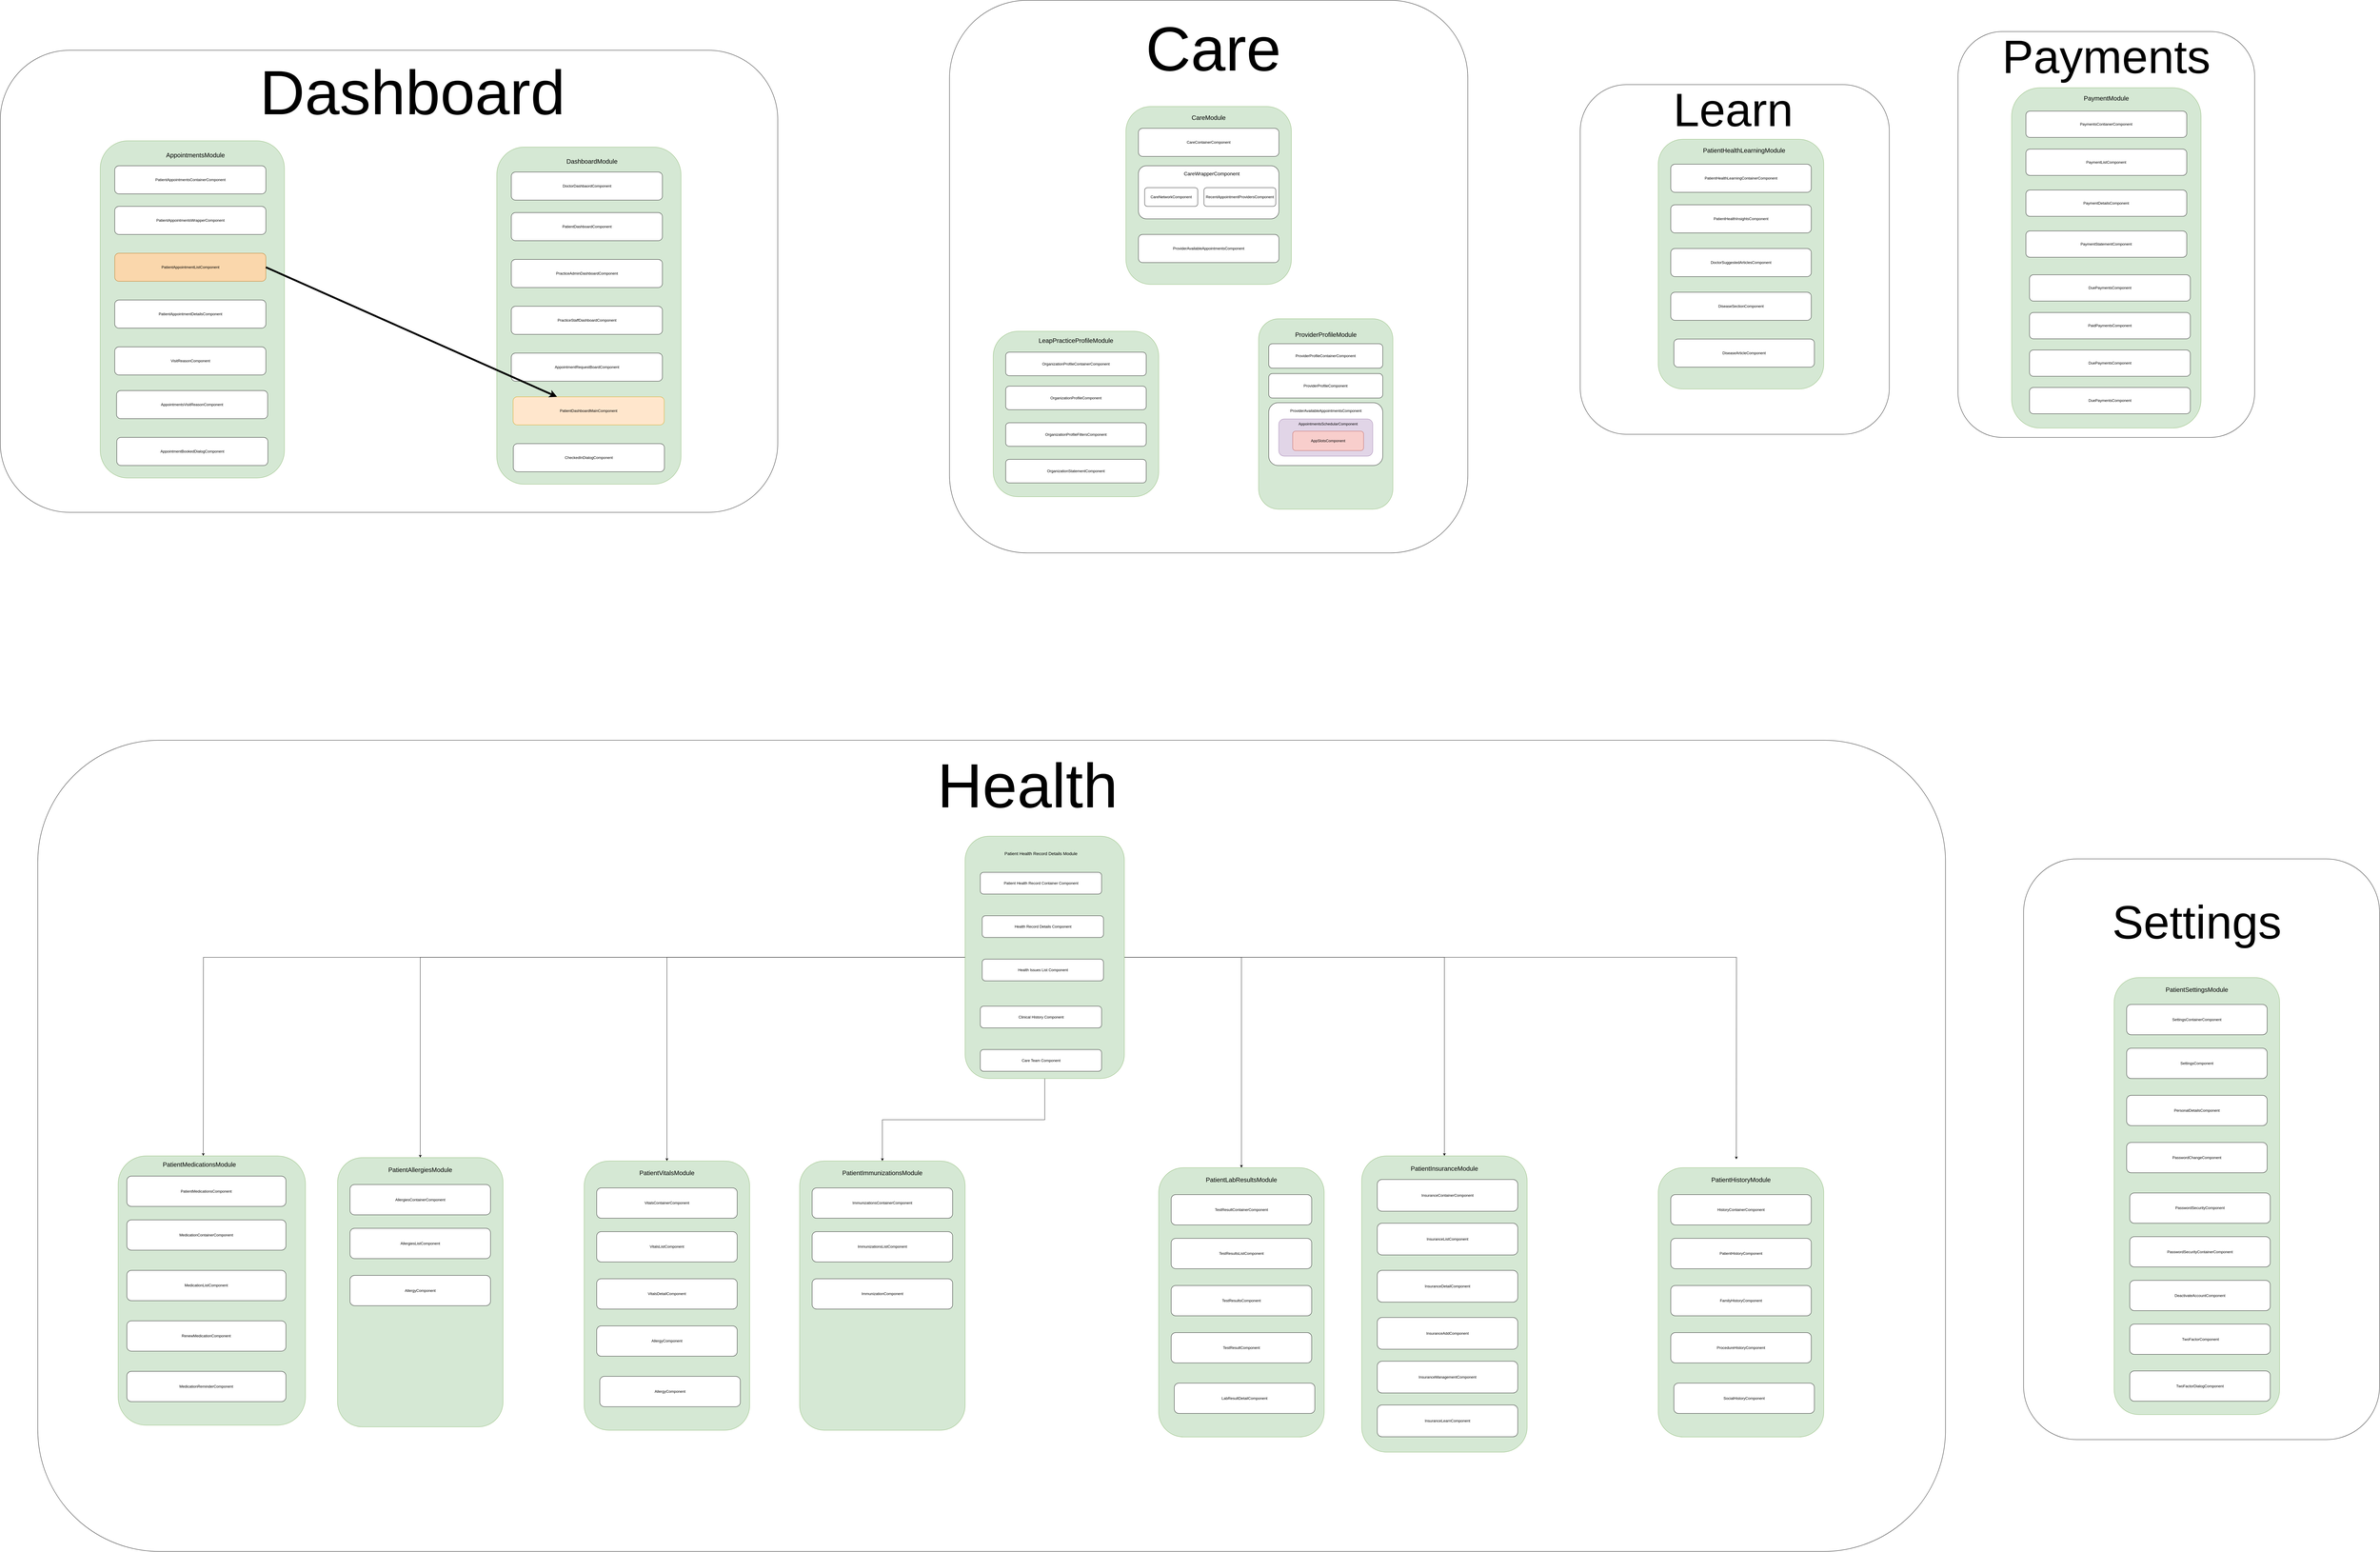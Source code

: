 <mxfile version="25.0.3">
  <diagram name="Page-1" id="2kIEvzqVXsuV8Udayv0d">
    <mxGraphModel dx="6910" dy="7715" grid="1" gridSize="10" guides="1" tooltips="1" connect="1" arrows="1" fold="1" page="1" pageScale="1" pageWidth="850" pageHeight="1100" math="0" shadow="0">
      <root>
        <mxCell id="0" />
        <mxCell id="1" parent="0" />
        <mxCell id="dV1gSzbPTBrYAg3rUSXR-290" value="" style="group" vertex="1" connectable="0" parent="1">
          <mxGeometry x="2070" y="-3440" width="1660" height="1770" as="geometry" />
        </mxCell>
        <mxCell id="dV1gSzbPTBrYAg3rUSXR-263" value="" style="rounded=1;whiteSpace=wrap;html=1;" vertex="1" parent="dV1gSzbPTBrYAg3rUSXR-290">
          <mxGeometry width="1660" height="1770" as="geometry" />
        </mxCell>
        <mxCell id="dV1gSzbPTBrYAg3rUSXR-247" value="" style="group" vertex="1" connectable="0" parent="dV1gSzbPTBrYAg3rUSXR-290">
          <mxGeometry x="565" y="340" width="530" height="570" as="geometry" />
        </mxCell>
        <mxCell id="dV1gSzbPTBrYAg3rUSXR-227" value="" style="rounded=1;whiteSpace=wrap;html=1;fillColor=#d5e8d4;strokeColor=#82b366;container=0;" vertex="1" parent="dV1gSzbPTBrYAg3rUSXR-247">
          <mxGeometry width="530" height="570" as="geometry" />
        </mxCell>
        <mxCell id="dV1gSzbPTBrYAg3rUSXR-228" value="&lt;font style=&quot;font-size: 20px;&quot;&gt;CareModule&lt;/font&gt;" style="text;html=1;align=center;verticalAlign=middle;whiteSpace=wrap;rounded=0;container=0;" vertex="1" parent="dV1gSzbPTBrYAg3rUSXR-247">
          <mxGeometry x="50" y="20" width="430" height="30" as="geometry" />
        </mxCell>
        <mxCell id="dV1gSzbPTBrYAg3rUSXR-229" value="CareContainerComponent" style="rounded=1;whiteSpace=wrap;html=1;container=0;" vertex="1" parent="dV1gSzbPTBrYAg3rUSXR-247">
          <mxGeometry x="40" y="70" width="450" height="90" as="geometry" />
        </mxCell>
        <mxCell id="dV1gSzbPTBrYAg3rUSXR-230" value="" style="rounded=1;whiteSpace=wrap;html=1;container=0;" vertex="1" parent="dV1gSzbPTBrYAg3rUSXR-247">
          <mxGeometry x="40" y="190" width="450" height="170" as="geometry" />
        </mxCell>
        <mxCell id="dV1gSzbPTBrYAg3rUSXR-231" value="ProviderAvailableAppointmentsComponent" style="rounded=1;whiteSpace=wrap;html=1;container=0;" vertex="1" parent="dV1gSzbPTBrYAg3rUSXR-247">
          <mxGeometry x="40" y="410" width="450" height="90" as="geometry" />
        </mxCell>
        <mxCell id="dV1gSzbPTBrYAg3rUSXR-234" value="CareWrapperComponent" style="text;html=1;align=center;verticalAlign=middle;whiteSpace=wrap;rounded=0;fontSize=16;container=0;" vertex="1" parent="dV1gSzbPTBrYAg3rUSXR-247">
          <mxGeometry x="80" y="200" width="390" height="30" as="geometry" />
        </mxCell>
        <mxCell id="dV1gSzbPTBrYAg3rUSXR-235" value="CareNetworkComponent" style="rounded=1;whiteSpace=wrap;html=1;container=0;" vertex="1" parent="dV1gSzbPTBrYAg3rUSXR-247">
          <mxGeometry x="60" y="260" width="170" height="60" as="geometry" />
        </mxCell>
        <mxCell id="dV1gSzbPTBrYAg3rUSXR-236" value="RecentAppointmentProvidersComponent" style="rounded=1;whiteSpace=wrap;html=1;container=0;" vertex="1" parent="dV1gSzbPTBrYAg3rUSXR-247">
          <mxGeometry x="250" y="260" width="230" height="60" as="geometry" />
        </mxCell>
        <mxCell id="dV1gSzbPTBrYAg3rUSXR-248" value="" style="group" vertex="1" connectable="0" parent="dV1gSzbPTBrYAg3rUSXR-290">
          <mxGeometry x="140" y="1060" width="530" height="530" as="geometry" />
        </mxCell>
        <mxCell id="dV1gSzbPTBrYAg3rUSXR-238" value="" style="rounded=1;whiteSpace=wrap;html=1;fillColor=#d5e8d4;strokeColor=#82b366;container=0;" vertex="1" parent="dV1gSzbPTBrYAg3rUSXR-248">
          <mxGeometry width="530" height="530" as="geometry" />
        </mxCell>
        <mxCell id="dV1gSzbPTBrYAg3rUSXR-239" value="&lt;font style=&quot;font-size: 20px;&quot;&gt;LeapPracticeProfileModule&lt;/font&gt;" style="text;html=1;align=center;verticalAlign=middle;whiteSpace=wrap;rounded=0;container=0;" vertex="1" parent="dV1gSzbPTBrYAg3rUSXR-248">
          <mxGeometry x="50" y="16.75" width="430" height="25.125" as="geometry" />
        </mxCell>
        <mxCell id="dV1gSzbPTBrYAg3rUSXR-240" value="OrganizationProfileContainerComponent" style="rounded=1;whiteSpace=wrap;html=1;container=0;" vertex="1" parent="dV1gSzbPTBrYAg3rUSXR-248">
          <mxGeometry x="40" y="67" width="450" height="75.375" as="geometry" />
        </mxCell>
        <mxCell id="dV1gSzbPTBrYAg3rUSXR-241" value="OrganizationProfileComponent" style="rounded=1;whiteSpace=wrap;html=1;container=0;" vertex="1" parent="dV1gSzbPTBrYAg3rUSXR-248">
          <mxGeometry x="40" y="175.875" width="450" height="75.375" as="geometry" />
        </mxCell>
        <mxCell id="dV1gSzbPTBrYAg3rUSXR-242" value="OrganizationProfileFiltersComponent" style="rounded=1;whiteSpace=wrap;html=1;container=0;" vertex="1" parent="dV1gSzbPTBrYAg3rUSXR-248">
          <mxGeometry x="40" y="293.125" width="450" height="75.375" as="geometry" />
        </mxCell>
        <mxCell id="dV1gSzbPTBrYAg3rUSXR-243" value="OrganizationStatementComponent" style="rounded=1;whiteSpace=wrap;html=1;container=0;" vertex="1" parent="dV1gSzbPTBrYAg3rUSXR-248">
          <mxGeometry x="40" y="410.375" width="450" height="75.375" as="geometry" />
        </mxCell>
        <mxCell id="dV1gSzbPTBrYAg3rUSXR-250" value="" style="rounded=1;whiteSpace=wrap;html=1;fillColor=#d5e8d4;strokeColor=#82b366;container=0;" vertex="1" parent="dV1gSzbPTBrYAg3rUSXR-290">
          <mxGeometry x="990" y="1020" width="430.0" height="610" as="geometry" />
        </mxCell>
        <mxCell id="dV1gSzbPTBrYAg3rUSXR-251" value="&lt;font style=&quot;font-size: 20px;&quot;&gt;ProviderProfileModule&lt;/font&gt;" style="text;html=1;align=center;verticalAlign=middle;whiteSpace=wrap;rounded=0;container=0;" vertex="1" parent="dV1gSzbPTBrYAg3rUSXR-290">
          <mxGeometry x="1030.566" y="1057.382" width="348.868" height="26.073" as="geometry" />
        </mxCell>
        <mxCell id="dV1gSzbPTBrYAg3rUSXR-252" value="ProviderProfileContainerComponent" style="rounded=1;whiteSpace=wrap;html=1;container=0;" vertex="1" parent="dV1gSzbPTBrYAg3rUSXR-290">
          <mxGeometry x="1022.453" y="1099.998" width="365.094" height="78.219" as="geometry" />
        </mxCell>
        <mxCell id="dV1gSzbPTBrYAg3rUSXR-253" value="ProviderProfileComponent" style="rounded=1;whiteSpace=wrap;html=1;container=0;" vertex="1" parent="dV1gSzbPTBrYAg3rUSXR-290">
          <mxGeometry x="1022.453" y="1195.666" width="365.094" height="78.219" as="geometry" />
        </mxCell>
        <mxCell id="dV1gSzbPTBrYAg3rUSXR-261" value="" style="group" vertex="1" connectable="0" parent="dV1gSzbPTBrYAg3rUSXR-290">
          <mxGeometry x="1022.453" y="1289.06" width="365.094" height="200.94" as="geometry" />
        </mxCell>
        <mxCell id="dV1gSzbPTBrYAg3rUSXR-254" value="" style="rounded=1;whiteSpace=wrap;html=1;container=0;" vertex="1" parent="dV1gSzbPTBrYAg3rUSXR-261">
          <mxGeometry width="365.094" height="200.94" as="geometry" />
        </mxCell>
        <mxCell id="dV1gSzbPTBrYAg3rUSXR-256" value="ProviderAvailableAppointmentsComponent" style="text;html=1;align=center;verticalAlign=middle;whiteSpace=wrap;rounded=0;container=0;" vertex="1" parent="dV1gSzbPTBrYAg3rUSXR-261">
          <mxGeometry x="8.113" y="10.374" width="348.868" height="31.132" as="geometry" />
        </mxCell>
        <mxCell id="dV1gSzbPTBrYAg3rUSXR-257" value="" style="rounded=1;whiteSpace=wrap;html=1;container=0;fillColor=#e1d5e7;strokeColor=#9673a6;" vertex="1" parent="dV1gSzbPTBrYAg3rUSXR-261">
          <mxGeometry x="32.047" y="51.88" width="301" height="119.06" as="geometry" />
        </mxCell>
        <mxCell id="dV1gSzbPTBrYAg3rUSXR-258" value="AppointmentsSchedularComponent" style="text;html=1;align=center;verticalAlign=middle;whiteSpace=wrap;rounded=0;container=0;" vertex="1" parent="dV1gSzbPTBrYAg3rUSXR-261">
          <mxGeometry x="165.915" y="51.883" width="48.679" height="31.132" as="geometry" />
        </mxCell>
        <mxCell id="dV1gSzbPTBrYAg3rUSXR-259" value="AppSlotsComponent" style="rounded=1;whiteSpace=wrap;html=1;container=0;fillColor=#f8cecc;strokeColor=#b85450;" vertex="1" parent="dV1gSzbPTBrYAg3rUSXR-261">
          <mxGeometry x="76.67" y="90.935" width="227.17" height="62.264" as="geometry" />
        </mxCell>
        <mxCell id="dV1gSzbPTBrYAg3rUSXR-288" value="Text" style="text;html=1;align=center;verticalAlign=middle;whiteSpace=wrap;rounded=0;" vertex="1" parent="dV1gSzbPTBrYAg3rUSXR-290">
          <mxGeometry x="765" y="130" width="60" height="30" as="geometry" />
        </mxCell>
        <mxCell id="dV1gSzbPTBrYAg3rUSXR-289" value="&lt;span style=&quot;font-size: 200px;&quot;&gt;Care&lt;/span&gt;" style="text;html=1;align=center;verticalAlign=middle;whiteSpace=wrap;rounded=0;" vertex="1" parent="dV1gSzbPTBrYAg3rUSXR-290">
          <mxGeometry x="170" y="40" width="1350" height="230" as="geometry" />
        </mxCell>
        <mxCell id="dV1gSzbPTBrYAg3rUSXR-291" value="" style="group" vertex="1" connectable="0" parent="1">
          <mxGeometry x="4090" y="-3170" width="1190" height="1120" as="geometry" />
        </mxCell>
        <mxCell id="dV1gSzbPTBrYAg3rUSXR-371" value="" style="group" vertex="1" connectable="0" parent="dV1gSzbPTBrYAg3rUSXR-291">
          <mxGeometry width="1045" height="1120" as="geometry" />
        </mxCell>
        <mxCell id="dV1gSzbPTBrYAg3rUSXR-277" value="" style="rounded=1;whiteSpace=wrap;html=1;" vertex="1" parent="dV1gSzbPTBrYAg3rUSXR-371">
          <mxGeometry width="990" height="1120" as="geometry" />
        </mxCell>
        <mxCell id="dV1gSzbPTBrYAg3rUSXR-264" value="" style="group" vertex="1" connectable="0" parent="dV1gSzbPTBrYAg3rUSXR-371">
          <mxGeometry x="250" y="175" width="795" height="940" as="geometry" />
        </mxCell>
        <mxCell id="dV1gSzbPTBrYAg3rUSXR-265" value="" style="rounded=1;whiteSpace=wrap;html=1;fillColor=#d5e8d4;strokeColor=#82b366;container=0;" vertex="1" parent="dV1gSzbPTBrYAg3rUSXR-264">
          <mxGeometry width="530" height="800" as="geometry" />
        </mxCell>
        <mxCell id="dV1gSzbPTBrYAg3rUSXR-266" value="&lt;font style=&quot;font-size: 20px;&quot;&gt;PatientHealthLearningModule&lt;/font&gt;" style="text;html=1;align=center;verticalAlign=middle;whiteSpace=wrap;rounded=0;container=0;" vertex="1" parent="dV1gSzbPTBrYAg3rUSXR-264">
          <mxGeometry x="60" y="20" width="430" height="30" as="geometry" />
        </mxCell>
        <mxCell id="dV1gSzbPTBrYAg3rUSXR-267" value="PatientHealthLearningContainerComponent" style="rounded=1;whiteSpace=wrap;html=1;container=0;" vertex="1" parent="dV1gSzbPTBrYAg3rUSXR-264">
          <mxGeometry x="40" y="80" width="450" height="90" as="geometry" />
        </mxCell>
        <mxCell id="dV1gSzbPTBrYAg3rUSXR-268" value="PatientHealthInsightsComponent" style="rounded=1;whiteSpace=wrap;html=1;container=0;" vertex="1" parent="dV1gSzbPTBrYAg3rUSXR-264">
          <mxGeometry x="40" y="210" width="450" height="90" as="geometry" />
        </mxCell>
        <mxCell id="dV1gSzbPTBrYAg3rUSXR-269" value="DoctorSuggestedArticlesComponent" style="rounded=1;whiteSpace=wrap;html=1;container=0;" vertex="1" parent="dV1gSzbPTBrYAg3rUSXR-264">
          <mxGeometry x="40" y="350" width="450" height="90" as="geometry" />
        </mxCell>
        <mxCell id="dV1gSzbPTBrYAg3rUSXR-270" value="DiseaseSectionComponent" style="rounded=1;whiteSpace=wrap;html=1;container=0;" vertex="1" parent="dV1gSzbPTBrYAg3rUSXR-264">
          <mxGeometry x="40" y="490" width="450" height="90" as="geometry" />
        </mxCell>
        <mxCell id="dV1gSzbPTBrYAg3rUSXR-271" value="DiseaseArticleComponent" style="rounded=1;whiteSpace=wrap;html=1;container=0;" vertex="1" parent="dV1gSzbPTBrYAg3rUSXR-264">
          <mxGeometry x="50" y="640" width="450" height="90" as="geometry" />
        </mxCell>
        <mxCell id="dV1gSzbPTBrYAg3rUSXR-293" value="&lt;font style=&quot;font-size: 150px;&quot;&gt;Learn&lt;/font&gt;" style="text;html=1;align=center;verticalAlign=middle;whiteSpace=wrap;rounded=0;" vertex="1" parent="dV1gSzbPTBrYAg3rUSXR-371">
          <mxGeometry x="170" y="10" width="640" height="140" as="geometry" />
        </mxCell>
        <mxCell id="dV1gSzbPTBrYAg3rUSXR-367" value="" style="group" vertex="1" connectable="0" parent="1">
          <mxGeometry x="5510" y="-690" width="1140" height="1860" as="geometry" />
        </mxCell>
        <mxCell id="dV1gSzbPTBrYAg3rUSXR-364" value="" style="rounded=1;whiteSpace=wrap;html=1;" vertex="1" parent="dV1gSzbPTBrYAg3rUSXR-367">
          <mxGeometry width="1140" height="1860" as="geometry" />
        </mxCell>
        <mxCell id="dV1gSzbPTBrYAg3rUSXR-331" value="" style="group" vertex="1" connectable="0" parent="dV1gSzbPTBrYAg3rUSXR-367">
          <mxGeometry x="290" y="380.005" width="530" height="1400" as="geometry" />
        </mxCell>
        <mxCell id="dV1gSzbPTBrYAg3rUSXR-332" value="" style="rounded=1;whiteSpace=wrap;html=1;fillColor=#d5e8d4;strokeColor=#82b366;container=0;" vertex="1" parent="dV1gSzbPTBrYAg3rUSXR-331">
          <mxGeometry width="530" height="1400" as="geometry" />
        </mxCell>
        <mxCell id="dV1gSzbPTBrYAg3rUSXR-333" value="&lt;font style=&quot;font-size: 20px;&quot;&gt;PatientSettingsModule&lt;/font&gt;" style="text;html=1;align=center;verticalAlign=middle;whiteSpace=wrap;rounded=0;container=0;" vertex="1" parent="dV1gSzbPTBrYAg3rUSXR-331">
          <mxGeometry x="50" y="21.561" width="430" height="32.342" as="geometry" />
        </mxCell>
        <mxCell id="dV1gSzbPTBrYAg3rUSXR-334" value="SettingsContainerComponent" style="rounded=1;whiteSpace=wrap;html=1;container=0;" vertex="1" parent="dV1gSzbPTBrYAg3rUSXR-331">
          <mxGeometry x="40" y="86.245" width="450" height="97.026" as="geometry" />
        </mxCell>
        <mxCell id="dV1gSzbPTBrYAg3rUSXR-335" value="SettingsComponent" style="rounded=1;whiteSpace=wrap;html=1;container=0;" vertex="1" parent="dV1gSzbPTBrYAg3rUSXR-331">
          <mxGeometry x="40" y="226.394" width="450" height="97.026" as="geometry" />
        </mxCell>
        <mxCell id="dV1gSzbPTBrYAg3rUSXR-336" value="PersonalDetailsComponent" style="rounded=1;whiteSpace=wrap;html=1;container=0;" vertex="1" parent="dV1gSzbPTBrYAg3rUSXR-331">
          <mxGeometry x="40" y="377.323" width="450" height="97.026" as="geometry" />
        </mxCell>
        <mxCell id="dV1gSzbPTBrYAg3rUSXR-337" value="PasswordChangeComponent" style="rounded=1;whiteSpace=wrap;html=1;container=0;" vertex="1" parent="dV1gSzbPTBrYAg3rUSXR-331">
          <mxGeometry x="40" y="528.253" width="450" height="97.026" as="geometry" />
        </mxCell>
        <mxCell id="dV1gSzbPTBrYAg3rUSXR-338" value="PasswordSecurityComponent" style="rounded=1;whiteSpace=wrap;html=1;container=0;" vertex="1" parent="dV1gSzbPTBrYAg3rUSXR-331">
          <mxGeometry x="50" y="689.963" width="450" height="97.026" as="geometry" />
        </mxCell>
        <mxCell id="dV1gSzbPTBrYAg3rUSXR-360" value="PasswordSecurityContainerComponent" style="rounded=1;whiteSpace=wrap;html=1;container=0;" vertex="1" parent="dV1gSzbPTBrYAg3rUSXR-331">
          <mxGeometry x="50" y="829.993" width="450" height="97.026" as="geometry" />
        </mxCell>
        <mxCell id="dV1gSzbPTBrYAg3rUSXR-361" value="DeactivateAccountComponent" style="rounded=1;whiteSpace=wrap;html=1;container=0;" vertex="1" parent="dV1gSzbPTBrYAg3rUSXR-331">
          <mxGeometry x="50" y="969.993" width="450" height="97.026" as="geometry" />
        </mxCell>
        <mxCell id="dV1gSzbPTBrYAg3rUSXR-362" value="&amp;nbsp;TwoFactorComponent" style="rounded=1;whiteSpace=wrap;html=1;container=0;" vertex="1" parent="dV1gSzbPTBrYAg3rUSXR-331">
          <mxGeometry x="50" y="1109.993" width="450" height="97.026" as="geometry" />
        </mxCell>
        <mxCell id="dV1gSzbPTBrYAg3rUSXR-363" value="TwoFactorDialogComponent" style="rounded=1;whiteSpace=wrap;html=1;container=0;" vertex="1" parent="dV1gSzbPTBrYAg3rUSXR-331">
          <mxGeometry x="50" y="1259.993" width="450" height="97.026" as="geometry" />
        </mxCell>
        <mxCell id="dV1gSzbPTBrYAg3rUSXR-365" value="&lt;font style=&quot;font-size: 150px;&quot;&gt;Settings&lt;/font&gt;" style="text;html=1;align=center;verticalAlign=middle;whiteSpace=wrap;rounded=0;fontSize=200;" vertex="1" parent="dV1gSzbPTBrYAg3rUSXR-367">
          <mxGeometry x="255" y="170" width="600" height="30" as="geometry" />
        </mxCell>
        <mxCell id="dV1gSzbPTBrYAg3rUSXR-369" value="" style="group" vertex="1" connectable="0" parent="1">
          <mxGeometry x="-850" y="-1070" width="6110" height="2598.14" as="geometry" />
        </mxCell>
        <mxCell id="dV1gSzbPTBrYAg3rUSXR-274" value="" style="rounded=1;whiteSpace=wrap;html=1;container=0;" vertex="1" parent="dV1gSzbPTBrYAg3rUSXR-369">
          <mxGeometry width="6110" height="2598.14" as="geometry" />
        </mxCell>
        <mxCell id="dV1gSzbPTBrYAg3rUSXR-124" style="edgeStyle=orthogonalEdgeStyle;rounded=0;orthogonalLoop=1;jettySize=auto;html=1;entryX=0.5;entryY=0;entryDx=0;entryDy=0;" edge="1" parent="dV1gSzbPTBrYAg3rUSXR-369" source="dV1gSzbPTBrYAg3rUSXR-35" target="dV1gSzbPTBrYAg3rUSXR-58">
          <mxGeometry relative="1" as="geometry" />
        </mxCell>
        <mxCell id="dV1gSzbPTBrYAg3rUSXR-163" style="edgeStyle=orthogonalEdgeStyle;rounded=0;orthogonalLoop=1;jettySize=auto;html=1;entryX=0.5;entryY=0;entryDx=0;entryDy=0;" edge="1" parent="dV1gSzbPTBrYAg3rUSXR-369" source="dV1gSzbPTBrYAg3rUSXR-35" target="dV1gSzbPTBrYAg3rUSXR-85">
          <mxGeometry relative="1" as="geometry" />
        </mxCell>
        <mxCell id="dV1gSzbPTBrYAg3rUSXR-122" style="edgeStyle=orthogonalEdgeStyle;rounded=0;orthogonalLoop=1;jettySize=auto;html=1;entryX=0.5;entryY=0;entryDx=0;entryDy=0;" edge="1" parent="dV1gSzbPTBrYAg3rUSXR-369" source="dV1gSzbPTBrYAg3rUSXR-35" target="dV1gSzbPTBrYAg3rUSXR-69">
          <mxGeometry relative="1" as="geometry" />
        </mxCell>
        <mxCell id="dV1gSzbPTBrYAg3rUSXR-165" style="edgeStyle=orthogonalEdgeStyle;rounded=0;orthogonalLoop=1;jettySize=auto;html=1;entryX=0.5;entryY=0;entryDx=0;entryDy=0;" edge="1" parent="dV1gSzbPTBrYAg3rUSXR-369" source="dV1gSzbPTBrYAg3rUSXR-35" target="dV1gSzbPTBrYAg3rUSXR-77">
          <mxGeometry relative="1" as="geometry" />
        </mxCell>
        <mxCell id="dV1gSzbPTBrYAg3rUSXR-282" value="Health" style="text;html=1;align=center;verticalAlign=middle;whiteSpace=wrap;rounded=0;fontSize=200;container=0;" vertex="1" parent="dV1gSzbPTBrYAg3rUSXR-369">
          <mxGeometry x="2870" y="130" width="600" height="30" as="geometry" />
        </mxCell>
        <mxCell id="dV1gSzbPTBrYAg3rUSXR-58" value="" style="rounded=1;whiteSpace=wrap;html=1;fillColor=#d5e8d4;strokeColor=#82b366;container=0;" vertex="1" parent="dV1gSzbPTBrYAg3rUSXR-369">
          <mxGeometry x="960" y="1336.803" width="530" height="862.454" as="geometry" />
        </mxCell>
        <mxCell id="dV1gSzbPTBrYAg3rUSXR-59" value="&lt;font style=&quot;font-size: 20px;&quot;&gt;PatientAllergiesModule&lt;/font&gt;" style="text;html=1;align=center;verticalAlign=middle;whiteSpace=wrap;rounded=0;container=0;" vertex="1" parent="dV1gSzbPTBrYAg3rUSXR-369">
          <mxGeometry x="1010" y="1358.364" width="430" height="32.342" as="geometry" />
        </mxCell>
        <mxCell id="dV1gSzbPTBrYAg3rUSXR-60" value="AllergiesContainerComponent" style="rounded=1;whiteSpace=wrap;html=1;container=0;" vertex="1" parent="dV1gSzbPTBrYAg3rUSXR-369">
          <mxGeometry x="1000" y="1423.048" width="450" height="97.026" as="geometry" />
        </mxCell>
        <mxCell id="dV1gSzbPTBrYAg3rUSXR-61" value="AllergiesListComponent" style="rounded=1;whiteSpace=wrap;html=1;container=0;" vertex="1" parent="dV1gSzbPTBrYAg3rUSXR-369">
          <mxGeometry x="1000" y="1563.197" width="450" height="97.026" as="geometry" />
        </mxCell>
        <mxCell id="dV1gSzbPTBrYAg3rUSXR-62" value="AllergyComponent" style="rounded=1;whiteSpace=wrap;html=1;container=0;" vertex="1" parent="dV1gSzbPTBrYAg3rUSXR-369">
          <mxGeometry x="1000" y="1714.126" width="450" height="97.026" as="geometry" />
        </mxCell>
        <mxCell id="dV1gSzbPTBrYAg3rUSXR-85" value="" style="rounded=1;whiteSpace=wrap;html=1;fillColor=#d5e8d4;strokeColor=#82b366;container=0;" vertex="1" parent="dV1gSzbPTBrYAg3rUSXR-369">
          <mxGeometry x="3590" y="1369.145" width="530" height="862.454" as="geometry" />
        </mxCell>
        <mxCell id="dV1gSzbPTBrYAg3rUSXR-86" value="&lt;font style=&quot;font-size: 20px;&quot;&gt;PatientLabResultsModule&lt;/font&gt;" style="text;html=1;align=center;verticalAlign=middle;whiteSpace=wrap;rounded=0;container=0;" vertex="1" parent="dV1gSzbPTBrYAg3rUSXR-369">
          <mxGeometry x="3640" y="1390.706" width="430" height="32.342" as="geometry" />
        </mxCell>
        <mxCell id="dV1gSzbPTBrYAg3rUSXR-87" value="TestResultContainerComponent" style="rounded=1;whiteSpace=wrap;html=1;container=0;" vertex="1" parent="dV1gSzbPTBrYAg3rUSXR-369">
          <mxGeometry x="3630" y="1455.39" width="450" height="97.026" as="geometry" />
        </mxCell>
        <mxCell id="dV1gSzbPTBrYAg3rUSXR-88" value="TestResultsListComponent" style="rounded=1;whiteSpace=wrap;html=1;container=0;" vertex="1" parent="dV1gSzbPTBrYAg3rUSXR-369">
          <mxGeometry x="3630" y="1595.539" width="450" height="97.026" as="geometry" />
        </mxCell>
        <mxCell id="dV1gSzbPTBrYAg3rUSXR-89" value="TestResultsComponent" style="rounded=1;whiteSpace=wrap;html=1;container=0;" vertex="1" parent="dV1gSzbPTBrYAg3rUSXR-369">
          <mxGeometry x="3630" y="1746.468" width="450" height="97.026" as="geometry" />
        </mxCell>
        <mxCell id="dV1gSzbPTBrYAg3rUSXR-90" value="TestResultComponent" style="rounded=1;whiteSpace=wrap;html=1;container=0;" vertex="1" parent="dV1gSzbPTBrYAg3rUSXR-369">
          <mxGeometry x="3630" y="1897.398" width="450" height="97.026" as="geometry" />
        </mxCell>
        <mxCell id="dV1gSzbPTBrYAg3rUSXR-91" value="LabResultDetailComponent" style="rounded=1;whiteSpace=wrap;html=1;container=0;" vertex="1" parent="dV1gSzbPTBrYAg3rUSXR-369">
          <mxGeometry x="3640" y="2059.108" width="450" height="97.026" as="geometry" />
        </mxCell>
        <mxCell id="dV1gSzbPTBrYAg3rUSXR-69" value="" style="rounded=1;whiteSpace=wrap;html=1;fillColor=#d5e8d4;strokeColor=#82b366;container=0;" vertex="1" parent="dV1gSzbPTBrYAg3rUSXR-369">
          <mxGeometry x="1750" y="1347.584" width="530" height="862.454" as="geometry" />
        </mxCell>
        <mxCell id="dV1gSzbPTBrYAg3rUSXR-70" value="&lt;font style=&quot;font-size: 20px;&quot;&gt;PatientVitalsModule&lt;/font&gt;" style="text;html=1;align=center;verticalAlign=middle;whiteSpace=wrap;rounded=0;container=0;" vertex="1" parent="dV1gSzbPTBrYAg3rUSXR-369">
          <mxGeometry x="1800" y="1369.145" width="430" height="32.342" as="geometry" />
        </mxCell>
        <mxCell id="dV1gSzbPTBrYAg3rUSXR-71" value="VitalsContainerComponent" style="rounded=1;whiteSpace=wrap;html=1;container=0;" vertex="1" parent="dV1gSzbPTBrYAg3rUSXR-369">
          <mxGeometry x="1790" y="1433.829" width="450" height="97.026" as="geometry" />
        </mxCell>
        <mxCell id="dV1gSzbPTBrYAg3rUSXR-72" value="VitalsListComponent" style="rounded=1;whiteSpace=wrap;html=1;container=0;" vertex="1" parent="dV1gSzbPTBrYAg3rUSXR-369">
          <mxGeometry x="1790" y="1573.978" width="450" height="97.026" as="geometry" />
        </mxCell>
        <mxCell id="dV1gSzbPTBrYAg3rUSXR-73" value="VitalsDetailComponent" style="rounded=1;whiteSpace=wrap;html=1;container=0;" vertex="1" parent="dV1gSzbPTBrYAg3rUSXR-369">
          <mxGeometry x="1790" y="1724.907" width="450" height="97.026" as="geometry" />
        </mxCell>
        <mxCell id="dV1gSzbPTBrYAg3rUSXR-74" value="AllergyComponent" style="rounded=1;whiteSpace=wrap;html=1;container=0;" vertex="1" parent="dV1gSzbPTBrYAg3rUSXR-369">
          <mxGeometry x="1790" y="1875.836" width="450" height="97.026" as="geometry" />
        </mxCell>
        <mxCell id="dV1gSzbPTBrYAg3rUSXR-75" value="AllergyComponent" style="rounded=1;whiteSpace=wrap;html=1;container=0;" vertex="1" parent="dV1gSzbPTBrYAg3rUSXR-369">
          <mxGeometry x="1800" y="2037.546" width="450" height="97.026" as="geometry" />
        </mxCell>
        <mxCell id="dV1gSzbPTBrYAg3rUSXR-77" value="" style="rounded=1;whiteSpace=wrap;html=1;fillColor=#d5e8d4;strokeColor=#82b366;container=0;" vertex="1" parent="dV1gSzbPTBrYAg3rUSXR-369">
          <mxGeometry x="2440" y="1347.584" width="530" height="862.454" as="geometry" />
        </mxCell>
        <mxCell id="dV1gSzbPTBrYAg3rUSXR-78" value="&lt;font style=&quot;font-size: 20px;&quot;&gt;PatientImmunizationsModule&lt;/font&gt;" style="text;html=1;align=center;verticalAlign=middle;whiteSpace=wrap;rounded=0;container=0;" vertex="1" parent="dV1gSzbPTBrYAg3rUSXR-369">
          <mxGeometry x="2490" y="1369.145" width="430" height="32.342" as="geometry" />
        </mxCell>
        <mxCell id="dV1gSzbPTBrYAg3rUSXR-79" value="ImmunizationsContainerComponent" style="rounded=1;whiteSpace=wrap;html=1;container=0;" vertex="1" parent="dV1gSzbPTBrYAg3rUSXR-369">
          <mxGeometry x="2480" y="1433.829" width="450" height="97.026" as="geometry" />
        </mxCell>
        <mxCell id="dV1gSzbPTBrYAg3rUSXR-80" value="ImmunizationsListComponent" style="rounded=1;whiteSpace=wrap;html=1;container=0;" vertex="1" parent="dV1gSzbPTBrYAg3rUSXR-369">
          <mxGeometry x="2480" y="1573.978" width="450" height="97.026" as="geometry" />
        </mxCell>
        <mxCell id="dV1gSzbPTBrYAg3rUSXR-81" value="ImmunizationComponent" style="rounded=1;whiteSpace=wrap;html=1;container=0;" vertex="1" parent="dV1gSzbPTBrYAg3rUSXR-369">
          <mxGeometry x="2480" y="1724.907" width="450" height="97.026" as="geometry" />
        </mxCell>
        <mxCell id="dV1gSzbPTBrYAg3rUSXR-103" value="" style="rounded=1;whiteSpace=wrap;html=1;fillColor=#d5e8d4;strokeColor=#82b366;container=0;" vertex="1" parent="dV1gSzbPTBrYAg3rUSXR-369">
          <mxGeometry x="5190" y="1369.145" width="530" height="862.454" as="geometry" />
        </mxCell>
        <mxCell id="dV1gSzbPTBrYAg3rUSXR-104" value="&lt;font style=&quot;font-size: 20px;&quot;&gt;PatientHistoryModule&lt;/font&gt;" style="text;html=1;align=center;verticalAlign=middle;whiteSpace=wrap;rounded=0;container=0;" vertex="1" parent="dV1gSzbPTBrYAg3rUSXR-369">
          <mxGeometry x="5240" y="1390.706" width="430" height="32.342" as="geometry" />
        </mxCell>
        <mxCell id="dV1gSzbPTBrYAg3rUSXR-105" value="HistoryContainerComponent" style="rounded=1;whiteSpace=wrap;html=1;container=0;" vertex="1" parent="dV1gSzbPTBrYAg3rUSXR-369">
          <mxGeometry x="5230" y="1455.39" width="450" height="97.026" as="geometry" />
        </mxCell>
        <mxCell id="dV1gSzbPTBrYAg3rUSXR-106" value="PatientHistoryComponent" style="rounded=1;whiteSpace=wrap;html=1;container=0;" vertex="1" parent="dV1gSzbPTBrYAg3rUSXR-369">
          <mxGeometry x="5230" y="1595.539" width="450" height="97.026" as="geometry" />
        </mxCell>
        <mxCell id="dV1gSzbPTBrYAg3rUSXR-107" value="FamilyHistoryComponent" style="rounded=1;whiteSpace=wrap;html=1;container=0;" vertex="1" parent="dV1gSzbPTBrYAg3rUSXR-369">
          <mxGeometry x="5230" y="1746.468" width="450" height="97.026" as="geometry" />
        </mxCell>
        <mxCell id="dV1gSzbPTBrYAg3rUSXR-108" value="ProcedureHistoryComponent" style="rounded=1;whiteSpace=wrap;html=1;container=0;" vertex="1" parent="dV1gSzbPTBrYAg3rUSXR-369">
          <mxGeometry x="5230" y="1897.398" width="450" height="97.026" as="geometry" />
        </mxCell>
        <mxCell id="dV1gSzbPTBrYAg3rUSXR-109" value="SocialHistoryComponent" style="rounded=1;whiteSpace=wrap;html=1;container=0;" vertex="1" parent="dV1gSzbPTBrYAg3rUSXR-369">
          <mxGeometry x="5240" y="2059.108" width="450" height="97.026" as="geometry" />
        </mxCell>
        <mxCell id="dV1gSzbPTBrYAg3rUSXR-95" value="" style="rounded=1;whiteSpace=wrap;html=1;fillColor=#d5e8d4;strokeColor=#82b366;container=0;" vertex="1" parent="dV1gSzbPTBrYAg3rUSXR-369">
          <mxGeometry x="4240" y="1331.413" width="530" height="948.699" as="geometry" />
        </mxCell>
        <mxCell id="dV1gSzbPTBrYAg3rUSXR-159" style="edgeStyle=orthogonalEdgeStyle;rounded=0;orthogonalLoop=1;jettySize=auto;html=1;entryX=0.5;entryY=0;entryDx=0;entryDy=0;" edge="1" parent="dV1gSzbPTBrYAg3rUSXR-369" source="dV1gSzbPTBrYAg3rUSXR-35" target="dV1gSzbPTBrYAg3rUSXR-95">
          <mxGeometry relative="1" as="geometry" />
        </mxCell>
        <mxCell id="dV1gSzbPTBrYAg3rUSXR-119" style="edgeStyle=orthogonalEdgeStyle;rounded=0;orthogonalLoop=1;jettySize=auto;html=1;" edge="1" parent="dV1gSzbPTBrYAg3rUSXR-369" source="dV1gSzbPTBrYAg3rUSXR-35">
          <mxGeometry relative="1" as="geometry">
            <mxPoint x="5440" y="1342.193" as="targetPoint" />
          </mxGeometry>
        </mxCell>
        <mxCell id="dV1gSzbPTBrYAg3rUSXR-150" style="edgeStyle=orthogonalEdgeStyle;rounded=0;orthogonalLoop=1;jettySize=auto;html=1;exitX=0;exitY=0.5;exitDx=0;exitDy=0;" edge="1" parent="dV1gSzbPTBrYAg3rUSXR-369" source="dV1gSzbPTBrYAg3rUSXR-35">
          <mxGeometry relative="1" as="geometry">
            <mxPoint x="530" y="1331.413" as="targetPoint" />
          </mxGeometry>
        </mxCell>
        <mxCell id="dV1gSzbPTBrYAg3rUSXR-35" value="" style="rounded=1;whiteSpace=wrap;html=1;labelBackgroundColor=#38FF45;fillColor=#d5e8d4;strokeColor=#82b366;container=0;" vertex="1" parent="dV1gSzbPTBrYAg3rUSXR-369">
          <mxGeometry x="2970" y="307.249" width="510" height="776.208" as="geometry" />
        </mxCell>
        <mxCell id="dV1gSzbPTBrYAg3rUSXR-37" value="&lt;span&gt;Patient Health Record Details Module&lt;/span&gt;&lt;div&gt;&lt;span&gt;&lt;br&gt;&lt;/span&gt;&lt;/div&gt;" style="text;html=1;align=center;verticalAlign=middle;whiteSpace=wrap;rounded=0;labelBackgroundColor=none;fontSize=14;container=0;" vertex="1" parent="dV1gSzbPTBrYAg3rUSXR-369">
          <mxGeometry x="3036.786" y="353.59" width="352.143" height="34.756" as="geometry" />
        </mxCell>
        <mxCell id="dV1gSzbPTBrYAg3rUSXR-38" value="Patient Health Record Container Component" style="rounded=1;whiteSpace=wrap;html=1;container=0;" vertex="1" parent="dV1gSzbPTBrYAg3rUSXR-369">
          <mxGeometry x="3018.571" y="423.101" width="388.571" height="69.511" as="geometry" />
        </mxCell>
        <mxCell id="dV1gSzbPTBrYAg3rUSXR-39" value="Health Record Details Component" style="rounded=1;whiteSpace=wrap;html=1;container=0;" vertex="1" parent="dV1gSzbPTBrYAg3rUSXR-369">
          <mxGeometry x="3024.643" y="562.123" width="388.571" height="69.511" as="geometry" />
        </mxCell>
        <mxCell id="dV1gSzbPTBrYAg3rUSXR-40" value="Health Issues List Component" style="rounded=1;whiteSpace=wrap;html=1;container=0;" vertex="1" parent="dV1gSzbPTBrYAg3rUSXR-369">
          <mxGeometry x="3024.643" y="701.146" width="388.571" height="69.511" as="geometry" />
        </mxCell>
        <mxCell id="dV1gSzbPTBrYAg3rUSXR-41" value="Clinical History Component" style="rounded=1;whiteSpace=wrap;html=1;container=0;" vertex="1" parent="dV1gSzbPTBrYAg3rUSXR-369">
          <mxGeometry x="3018.571" y="851.753" width="388.571" height="69.511" as="geometry" />
        </mxCell>
        <mxCell id="dV1gSzbPTBrYAg3rUSXR-42" value="Care Team Component" style="rounded=1;whiteSpace=wrap;html=1;container=0;" vertex="1" parent="dV1gSzbPTBrYAg3rUSXR-369">
          <mxGeometry x="3018.571" y="990.776" width="388.571" height="69.511" as="geometry" />
        </mxCell>
        <mxCell id="dV1gSzbPTBrYAg3rUSXR-96" value="&lt;font style=&quot;font-size: 20px;&quot;&gt;PatientInsuranceModule&lt;/font&gt;" style="text;html=1;align=center;verticalAlign=middle;whiteSpace=wrap;rounded=0;container=0;" vertex="1" parent="dV1gSzbPTBrYAg3rUSXR-369">
          <mxGeometry x="4290" y="1354.001" width="430" height="33.882" as="geometry" />
        </mxCell>
        <mxCell id="dV1gSzbPTBrYAg3rUSXR-97" value="InsuranceContainerComponent" style="rounded=1;whiteSpace=wrap;html=1;container=0;" vertex="1" parent="dV1gSzbPTBrYAg3rUSXR-369">
          <mxGeometry x="4290" y="1406.877" width="450" height="101.646" as="geometry" />
        </mxCell>
        <mxCell id="dV1gSzbPTBrYAg3rUSXR-98" value="InsuranceListComponent" style="rounded=1;whiteSpace=wrap;html=1;container=0;" vertex="1" parent="dV1gSzbPTBrYAg3rUSXR-369">
          <mxGeometry x="4290" y="1547.026" width="450" height="101.646" as="geometry" />
        </mxCell>
        <mxCell id="dV1gSzbPTBrYAg3rUSXR-99" value="InsuranceDetailComponent" style="rounded=1;whiteSpace=wrap;html=1;container=0;" vertex="1" parent="dV1gSzbPTBrYAg3rUSXR-369">
          <mxGeometry x="4290" y="1697.952" width="450" height="101.646" as="geometry" />
        </mxCell>
        <mxCell id="dV1gSzbPTBrYAg3rUSXR-100" value="InsuranceAddComponent" style="rounded=1;whiteSpace=wrap;html=1;container=0;" vertex="1" parent="dV1gSzbPTBrYAg3rUSXR-369">
          <mxGeometry x="4290" y="1848.888" width="450" height="101.646" as="geometry" />
        </mxCell>
        <mxCell id="dV1gSzbPTBrYAg3rUSXR-101" value="InsuranceManagementComponent" style="rounded=1;whiteSpace=wrap;html=1;container=0;" vertex="1" parent="dV1gSzbPTBrYAg3rUSXR-369">
          <mxGeometry x="4290" y="1989.029" width="450" height="101.646" as="geometry" />
        </mxCell>
        <mxCell id="dV1gSzbPTBrYAg3rUSXR-110" value="InsuranceLearnComponent" style="rounded=1;whiteSpace=wrap;html=1;container=0;" vertex="1" parent="dV1gSzbPTBrYAg3rUSXR-369">
          <mxGeometry x="4290" y="2129.187" width="450" height="101.646" as="geometry" />
        </mxCell>
        <mxCell id="dV1gSzbPTBrYAg3rUSXR-44" value="" style="rounded=1;whiteSpace=wrap;html=1;fillColor=#d5e8d4;strokeColor=#82b366;container=0;" vertex="1" parent="dV1gSzbPTBrYAg3rUSXR-369">
          <mxGeometry x="257.36" y="1331.413" width="600" height="862.454" as="geometry" />
        </mxCell>
        <mxCell id="dV1gSzbPTBrYAg3rUSXR-45" value="&lt;font style=&quot;font-size: 20px;&quot;&gt;PatientMedicationsModule&lt;/font&gt;" style="text;html=1;align=center;verticalAlign=middle;whiteSpace=wrap;rounded=0;container=0;" vertex="1" parent="dV1gSzbPTBrYAg3rUSXR-369">
          <mxGeometry x="273.964" y="1342.193" width="486.792" height="32.342" as="geometry" />
        </mxCell>
        <mxCell id="dV1gSzbPTBrYAg3rUSXR-48" value="PatientMedicationsComponent" style="rounded=1;whiteSpace=wrap;html=1;container=0;" vertex="1" parent="dV1gSzbPTBrYAg3rUSXR-369">
          <mxGeometry x="285.285" y="1396.097" width="509.434" height="97.026" as="geometry" />
        </mxCell>
        <mxCell id="dV1gSzbPTBrYAg3rUSXR-49" value="MedicationContainerComponent" style="rounded=1;whiteSpace=wrap;html=1;container=0;" vertex="1" parent="dV1gSzbPTBrYAg3rUSXR-369">
          <mxGeometry x="285.285" y="1536.245" width="509.434" height="97.026" as="geometry" />
        </mxCell>
        <mxCell id="dV1gSzbPTBrYAg3rUSXR-50" value="MedicationListComponent" style="rounded=1;whiteSpace=wrap;html=1;container=0;" vertex="1" parent="dV1gSzbPTBrYAg3rUSXR-369">
          <mxGeometry x="285.285" y="1697.955" width="509.434" height="97.026" as="geometry" />
        </mxCell>
        <mxCell id="dV1gSzbPTBrYAg3rUSXR-51" value="RenewMedicationComponent" style="rounded=1;whiteSpace=wrap;html=1;container=0;" vertex="1" parent="dV1gSzbPTBrYAg3rUSXR-369">
          <mxGeometry x="285.285" y="1859.665" width="509.434" height="97.026" as="geometry" />
        </mxCell>
        <mxCell id="dV1gSzbPTBrYAg3rUSXR-52" value="MedicationReminderComponent" style="rounded=1;whiteSpace=wrap;html=1;container=0;" vertex="1" parent="dV1gSzbPTBrYAg3rUSXR-369">
          <mxGeometry x="285.285" y="2021.375" width="509.434" height="97.026" as="geometry" />
        </mxCell>
        <mxCell id="dV1gSzbPTBrYAg3rUSXR-370" value="" style="group" vertex="1" connectable="0" parent="1">
          <mxGeometry x="-650" y="-3160" width="2170" height="1540" as="geometry" />
        </mxCell>
        <mxCell id="dV1gSzbPTBrYAg3rUSXR-192" value="" style="group" vertex="1" connectable="0" parent="dV1gSzbPTBrYAg3rUSXR-370">
          <mxGeometry x="1270" y="190" width="900" height="1350" as="geometry" />
        </mxCell>
        <mxCell id="dV1gSzbPTBrYAg3rUSXR-340" value="" style="group" vertex="1" connectable="0" parent="dV1gSzbPTBrYAg3rUSXR-192">
          <mxGeometry x="-1590" y="-310" width="2490" height="1480" as="geometry" />
        </mxCell>
        <mxCell id="dV1gSzbPTBrYAg3rUSXR-286" value="" style="rounded=1;whiteSpace=wrap;html=1;" vertex="1" parent="dV1gSzbPTBrYAg3rUSXR-340">
          <mxGeometry width="2490" height="1480" as="geometry" />
        </mxCell>
        <mxCell id="dV1gSzbPTBrYAg3rUSXR-193" value="" style="rounded=1;whiteSpace=wrap;html=1;fillColor=#d5e8d4;strokeColor=#82b366;container=0;" vertex="1" parent="dV1gSzbPTBrYAg3rUSXR-340">
          <mxGeometry x="1590" y="310" width="590" height="1080" as="geometry" />
        </mxCell>
        <mxCell id="dV1gSzbPTBrYAg3rUSXR-194" value="&lt;span style=&quot;font-size: 20px;&quot;&gt;DashboardModule&lt;/span&gt;" style="text;html=1;align=center;verticalAlign=middle;whiteSpace=wrap;rounded=0;container=0;" vertex="1" parent="dV1gSzbPTBrYAg3rUSXR-340">
          <mxGeometry x="1663.774" y="340" width="462.453" height="30" as="geometry" />
        </mxCell>
        <mxCell id="dV1gSzbPTBrYAg3rUSXR-195" value="DoctorDashbaordComponent" style="rounded=1;whiteSpace=wrap;html=1;container=0;" vertex="1" parent="dV1gSzbPTBrYAg3rUSXR-340">
          <mxGeometry x="1636.528" y="390" width="483.962" height="90" as="geometry" />
        </mxCell>
        <mxCell id="dV1gSzbPTBrYAg3rUSXR-196" value="PatientDashboardComponent" style="rounded=1;whiteSpace=wrap;html=1;container=0;" vertex="1" parent="dV1gSzbPTBrYAg3rUSXR-340">
          <mxGeometry x="1636.528" y="520" width="483.962" height="90" as="geometry" />
        </mxCell>
        <mxCell id="dV1gSzbPTBrYAg3rUSXR-197" value="PracticeAdminDashboardComponent" style="rounded=1;whiteSpace=wrap;html=1;container=0;" vertex="1" parent="dV1gSzbPTBrYAg3rUSXR-340">
          <mxGeometry x="1636.528" y="670" width="483.962" height="90" as="geometry" />
        </mxCell>
        <mxCell id="dV1gSzbPTBrYAg3rUSXR-198" value="PracticeStaffDashboardComponent" style="rounded=1;whiteSpace=wrap;html=1;container=0;" vertex="1" parent="dV1gSzbPTBrYAg3rUSXR-340">
          <mxGeometry x="1636.528" y="820" width="483.962" height="90" as="geometry" />
        </mxCell>
        <mxCell id="dV1gSzbPTBrYAg3rUSXR-199" value="AppointmentRequestBoardComponent" style="rounded=1;whiteSpace=wrap;html=1;container=0;" vertex="1" parent="dV1gSzbPTBrYAg3rUSXR-340">
          <mxGeometry x="1636.528" y="970" width="483.962" height="90" as="geometry" />
        </mxCell>
        <mxCell id="dV1gSzbPTBrYAg3rUSXR-200" value="PatientDashboardMainComponent" style="rounded=1;whiteSpace=wrap;html=1;container=0;fillColor=#ffe6cc;strokeColor=#d79b00;" vertex="1" parent="dV1gSzbPTBrYAg3rUSXR-340">
          <mxGeometry x="1642.268" y="1110" width="483.962" height="90" as="geometry" />
        </mxCell>
        <mxCell id="dV1gSzbPTBrYAg3rUSXR-201" value="CheckedInDialogComponent" style="rounded=1;whiteSpace=wrap;html=1;container=0;" vertex="1" parent="dV1gSzbPTBrYAg3rUSXR-340">
          <mxGeometry x="1643.018" y="1260" width="483.962" height="90" as="geometry" />
        </mxCell>
        <mxCell id="dV1gSzbPTBrYAg3rUSXR-190" value="" style="group" vertex="1" connectable="0" parent="dV1gSzbPTBrYAg3rUSXR-370">
          <mxGeometry y="170" width="590" height="1080" as="geometry" />
        </mxCell>
        <mxCell id="dV1gSzbPTBrYAg3rUSXR-179" value="" style="rounded=1;whiteSpace=wrap;html=1;fillColor=#d5e8d4;strokeColor=#82b366;container=0;" vertex="1" parent="dV1gSzbPTBrYAg3rUSXR-190">
          <mxGeometry width="590" height="1080" as="geometry" />
        </mxCell>
        <mxCell id="dV1gSzbPTBrYAg3rUSXR-180" value="&lt;span style=&quot;font-size: 20px;&quot;&gt;AppointmentsModule&lt;/span&gt;" style="text;html=1;align=center;verticalAlign=middle;whiteSpace=wrap;rounded=0;container=0;" vertex="1" parent="dV1gSzbPTBrYAg3rUSXR-190">
          <mxGeometry x="73.774" y="30" width="462.453" height="30" as="geometry" />
        </mxCell>
        <mxCell id="dV1gSzbPTBrYAg3rUSXR-181" value="PatientAppointmentsContainerComponent" style="rounded=1;whiteSpace=wrap;html=1;container=0;" vertex="1" parent="dV1gSzbPTBrYAg3rUSXR-190">
          <mxGeometry x="46.528" y="80" width="483.962" height="90" as="geometry" />
        </mxCell>
        <mxCell id="dV1gSzbPTBrYAg3rUSXR-182" value="PatientAppointmentsWrapperComponent" style="rounded=1;whiteSpace=wrap;html=1;container=0;" vertex="1" parent="dV1gSzbPTBrYAg3rUSXR-190">
          <mxGeometry x="46.528" y="210" width="483.962" height="90" as="geometry" />
        </mxCell>
        <mxCell id="dV1gSzbPTBrYAg3rUSXR-183" value="PatientAppointmentListComponent" style="rounded=1;whiteSpace=wrap;html=1;container=0;fillColor=#fad7ac;strokeColor=#b46504;" vertex="1" parent="dV1gSzbPTBrYAg3rUSXR-190">
          <mxGeometry x="46.528" y="360" width="483.962" height="90" as="geometry" />
        </mxCell>
        <mxCell id="dV1gSzbPTBrYAg3rUSXR-184" value="PatientAppointmentDetailsComponent" style="rounded=1;whiteSpace=wrap;html=1;container=0;" vertex="1" parent="dV1gSzbPTBrYAg3rUSXR-190">
          <mxGeometry x="46.528" y="510" width="483.962" height="90" as="geometry" />
        </mxCell>
        <mxCell id="dV1gSzbPTBrYAg3rUSXR-185" value="VisitReasonComponent" style="rounded=1;whiteSpace=wrap;html=1;container=0;" vertex="1" parent="dV1gSzbPTBrYAg3rUSXR-190">
          <mxGeometry x="46.528" y="660" width="483.962" height="90" as="geometry" />
        </mxCell>
        <mxCell id="dV1gSzbPTBrYAg3rUSXR-187" value="AppointmentsVisitReasonComponent" style="rounded=1;whiteSpace=wrap;html=1;container=0;" vertex="1" parent="dV1gSzbPTBrYAg3rUSXR-190">
          <mxGeometry x="52.268" y="800" width="483.962" height="90" as="geometry" />
        </mxCell>
        <mxCell id="dV1gSzbPTBrYAg3rUSXR-188" value="AppointmentBookedDialogComponent" style="rounded=1;whiteSpace=wrap;html=1;container=0;" vertex="1" parent="dV1gSzbPTBrYAg3rUSXR-190">
          <mxGeometry x="53.018" y="950" width="483.962" height="90" as="geometry" />
        </mxCell>
        <mxCell id="dV1gSzbPTBrYAg3rUSXR-202" value="" style="endArrow=classic;html=1;rounded=0;exitX=1;exitY=0.5;exitDx=0;exitDy=0;strokeWidth=6;" edge="1" parent="dV1gSzbPTBrYAg3rUSXR-370" source="dV1gSzbPTBrYAg3rUSXR-183" target="dV1gSzbPTBrYAg3rUSXR-200">
          <mxGeometry width="50" height="50" relative="1" as="geometry">
            <mxPoint x="1216.23" y="1203.691" as="sourcePoint" />
            <mxPoint x="1860" y="1200" as="targetPoint" />
          </mxGeometry>
        </mxCell>
        <mxCell id="dV1gSzbPTBrYAg3rUSXR-287" value="&lt;span style=&quot;font-size: 200px;&quot;&gt;Dashboard&lt;/span&gt;" style="text;html=1;align=center;verticalAlign=middle;whiteSpace=wrap;rounded=0;" vertex="1" parent="dV1gSzbPTBrYAg3rUSXR-370">
          <mxGeometry x="970" width="60" height="30" as="geometry" />
        </mxCell>
        <mxCell id="dV1gSzbPTBrYAg3rUSXR-372" value="" style="group" vertex="1" connectable="0" parent="1">
          <mxGeometry x="5300" y="-3340" width="950" height="1300" as="geometry" />
        </mxCell>
        <mxCell id="dV1gSzbPTBrYAg3rUSXR-307" value="" style="rounded=1;whiteSpace=wrap;html=1;" vertex="1" parent="dV1gSzbPTBrYAg3rUSXR-372">
          <mxGeometry width="950" height="1300" as="geometry" />
        </mxCell>
        <mxCell id="dV1gSzbPTBrYAg3rUSXR-305" value="" style="group" vertex="1" connectable="0" parent="dV1gSzbPTBrYAg3rUSXR-372">
          <mxGeometry x="171.67" y="180" width="606.67" height="1090" as="geometry" />
        </mxCell>
        <mxCell id="dV1gSzbPTBrYAg3rUSXR-295" value="" style="rounded=1;whiteSpace=wrap;html=1;fillColor=#d5e8d4;strokeColor=#82b366;container=0;" vertex="1" parent="dV1gSzbPTBrYAg3rUSXR-305">
          <mxGeometry width="606.67" height="1090" as="geometry" />
        </mxCell>
        <mxCell id="dV1gSzbPTBrYAg3rUSXR-296" value="&lt;font style=&quot;font-size: 20px;&quot;&gt;PaymentModule&lt;/font&gt;" style="text;html=1;align=center;verticalAlign=middle;whiteSpace=wrap;rounded=0;container=0;" vertex="1" parent="dV1gSzbPTBrYAg3rUSXR-305">
          <mxGeometry x="57.229" y="18.723" width="492.201" height="28.085" as="geometry" />
        </mxCell>
        <mxCell id="dV1gSzbPTBrYAg3rUSXR-297" value="PaymentsContianerComponent" style="rounded=1;whiteSpace=wrap;html=1;container=0;" vertex="1" parent="dV1gSzbPTBrYAg3rUSXR-305">
          <mxGeometry x="45.786" y="74.894" width="515.094" height="84.255" as="geometry" />
        </mxCell>
        <mxCell id="dV1gSzbPTBrYAg3rUSXR-298" value="PaymentListComponent" style="rounded=1;whiteSpace=wrap;html=1;container=0;" vertex="1" parent="dV1gSzbPTBrYAg3rUSXR-305">
          <mxGeometry x="45.786" y="196.596" width="515.094" height="84.255" as="geometry" />
        </mxCell>
        <mxCell id="dV1gSzbPTBrYAg3rUSXR-299" value="PaymentDetailsComponent" style="rounded=1;whiteSpace=wrap;html=1;container=0;" vertex="1" parent="dV1gSzbPTBrYAg3rUSXR-305">
          <mxGeometry x="45.786" y="327.66" width="515.094" height="84.255" as="geometry" />
        </mxCell>
        <mxCell id="dV1gSzbPTBrYAg3rUSXR-300" value="PaymentStatementComponent" style="rounded=1;whiteSpace=wrap;html=1;container=0;" vertex="1" parent="dV1gSzbPTBrYAg3rUSXR-305">
          <mxGeometry x="45.786" y="458.723" width="515.094" height="84.255" as="geometry" />
        </mxCell>
        <mxCell id="dV1gSzbPTBrYAg3rUSXR-301" value="DuePaymentsComponent" style="rounded=1;whiteSpace=wrap;html=1;container=0;" vertex="1" parent="dV1gSzbPTBrYAg3rUSXR-305">
          <mxGeometry x="57.233" y="599.149" width="515.094" height="84.255" as="geometry" />
        </mxCell>
        <mxCell id="dV1gSzbPTBrYAg3rUSXR-302" value="PaidPaymentsComponent" style="rounded=1;whiteSpace=wrap;html=1;container=0;" vertex="1" parent="dV1gSzbPTBrYAg3rUSXR-305">
          <mxGeometry x="57.233" y="719.999" width="515.094" height="84.255" as="geometry" />
        </mxCell>
        <mxCell id="dV1gSzbPTBrYAg3rUSXR-303" value="DuePaymentsComponent" style="rounded=1;whiteSpace=wrap;html=1;container=0;" vertex="1" parent="dV1gSzbPTBrYAg3rUSXR-305">
          <mxGeometry x="57.233" y="839.999" width="515.094" height="84.255" as="geometry" />
        </mxCell>
        <mxCell id="dV1gSzbPTBrYAg3rUSXR-304" value="DuePaymentsComponent" style="rounded=1;whiteSpace=wrap;html=1;container=0;" vertex="1" parent="dV1gSzbPTBrYAg3rUSXR-305">
          <mxGeometry x="57.233" y="959.999" width="515.094" height="84.255" as="geometry" />
        </mxCell>
        <mxCell id="dV1gSzbPTBrYAg3rUSXR-330" value="&lt;font style=&quot;font-size: 150px;&quot;&gt;Payments&lt;/font&gt;" style="text;html=1;align=center;verticalAlign=middle;whiteSpace=wrap;rounded=0;" vertex="1" parent="dV1gSzbPTBrYAg3rUSXR-372">
          <mxGeometry x="155" y="10" width="640" height="140" as="geometry" />
        </mxCell>
      </root>
    </mxGraphModel>
  </diagram>
</mxfile>
